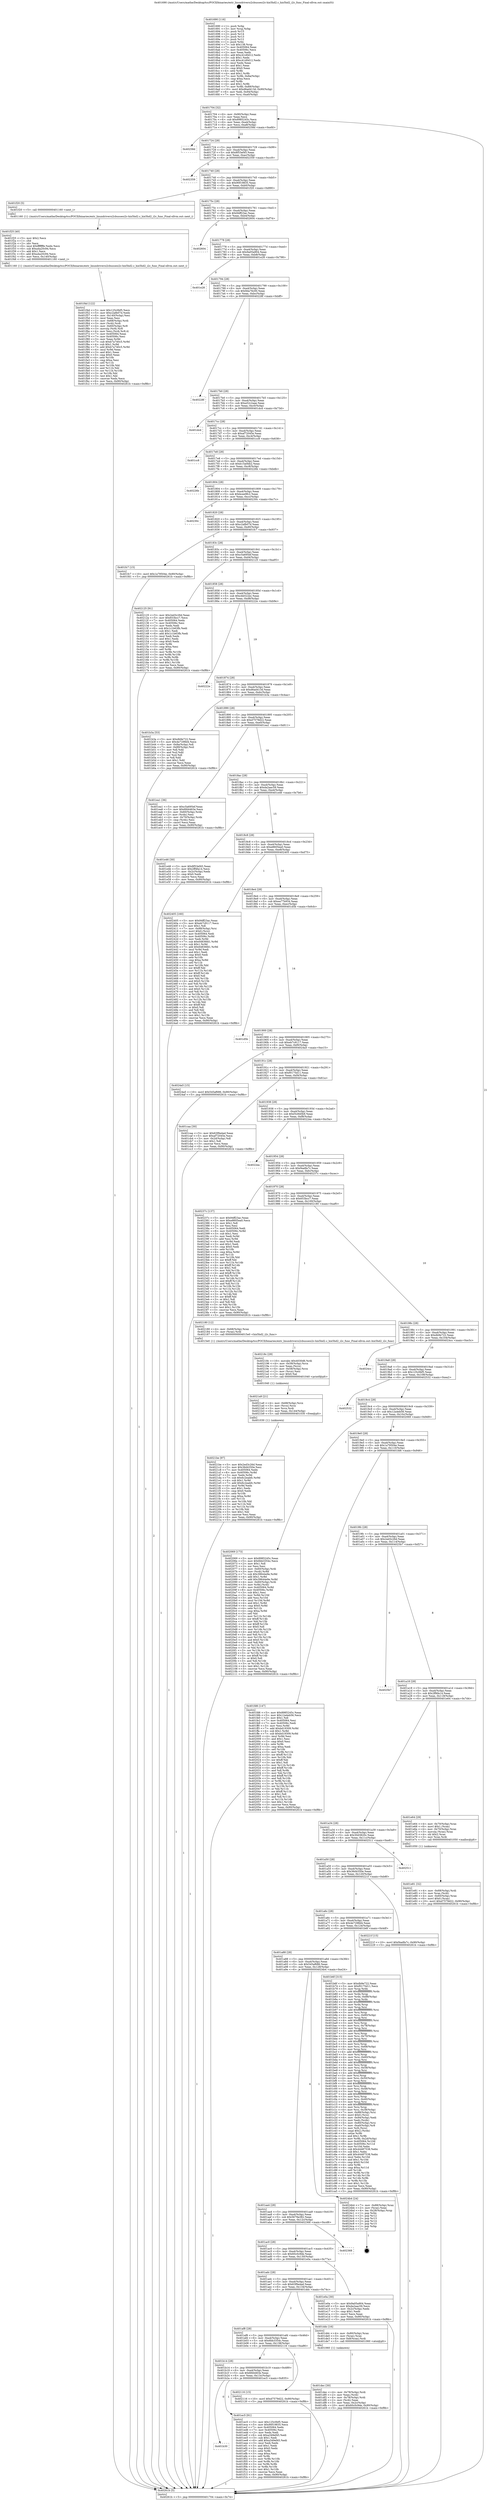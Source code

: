 digraph "0x401690" {
  label = "0x401690 (/mnt/c/Users/mathe/Desktop/tcc/POCII/binaries/extr_linuxdriversi2cbussesi2c-hix5hd2.c_hix5hd2_i2c_func_Final-ollvm.out::main(0))"
  labelloc = "t"
  node[shape=record]

  Entry [label="",width=0.3,height=0.3,shape=circle,fillcolor=black,style=filled]
  "0x401704" [label="{
     0x401704 [32]\l
     | [instrs]\l
     &nbsp;&nbsp;0x401704 \<+6\>: mov -0x90(%rbp),%eax\l
     &nbsp;&nbsp;0x40170a \<+2\>: mov %eax,%ecx\l
     &nbsp;&nbsp;0x40170c \<+6\>: sub $0x8985245c,%ecx\l
     &nbsp;&nbsp;0x401712 \<+6\>: mov %eax,-0xa4(%rbp)\l
     &nbsp;&nbsp;0x401718 \<+6\>: mov %ecx,-0xa8(%rbp)\l
     &nbsp;&nbsp;0x40171e \<+6\>: je 000000000040258d \<main+0xefd\>\l
  }"]
  "0x40258d" [label="{
     0x40258d\l
  }", style=dashed]
  "0x401724" [label="{
     0x401724 [28]\l
     | [instrs]\l
     &nbsp;&nbsp;0x401724 \<+5\>: jmp 0000000000401729 \<main+0x99\>\l
     &nbsp;&nbsp;0x401729 \<+6\>: mov -0xa4(%rbp),%eax\l
     &nbsp;&nbsp;0x40172f \<+5\>: sub $0x8f53ef45,%eax\l
     &nbsp;&nbsp;0x401734 \<+6\>: mov %eax,-0xac(%rbp)\l
     &nbsp;&nbsp;0x40173a \<+6\>: je 0000000000402359 \<main+0xcc9\>\l
  }"]
  Exit [label="",width=0.3,height=0.3,shape=circle,fillcolor=black,style=filled,peripheries=2]
  "0x402359" [label="{
     0x402359\l
  }", style=dashed]
  "0x401740" [label="{
     0x401740 [28]\l
     | [instrs]\l
     &nbsp;&nbsp;0x401740 \<+5\>: jmp 0000000000401745 \<main+0xb5\>\l
     &nbsp;&nbsp;0x401745 \<+6\>: mov -0xa4(%rbp),%eax\l
     &nbsp;&nbsp;0x40174b \<+5\>: sub $0x90f19835,%eax\l
     &nbsp;&nbsp;0x401750 \<+6\>: mov %eax,-0xb0(%rbp)\l
     &nbsp;&nbsp;0x401756 \<+6\>: je 0000000000401f20 \<main+0x890\>\l
  }"]
  "0x4021be" [label="{
     0x4021be [97]\l
     | [instrs]\l
     &nbsp;&nbsp;0x4021be \<+5\>: mov $0x2ed3c26d,%eax\l
     &nbsp;&nbsp;0x4021c3 \<+5\>: mov $0x36d4350e,%esi\l
     &nbsp;&nbsp;0x4021c8 \<+7\>: mov 0x405064,%edx\l
     &nbsp;&nbsp;0x4021cf \<+8\>: mov 0x40506c,%r8d\l
     &nbsp;&nbsp;0x4021d7 \<+3\>: mov %edx,%r9d\l
     &nbsp;&nbsp;0x4021da \<+7\>: sub $0x6c2eabfc,%r9d\l
     &nbsp;&nbsp;0x4021e1 \<+4\>: sub $0x1,%r9d\l
     &nbsp;&nbsp;0x4021e5 \<+7\>: add $0x6c2eabfc,%r9d\l
     &nbsp;&nbsp;0x4021ec \<+4\>: imul %r9d,%edx\l
     &nbsp;&nbsp;0x4021f0 \<+3\>: and $0x1,%edx\l
     &nbsp;&nbsp;0x4021f3 \<+3\>: cmp $0x0,%edx\l
     &nbsp;&nbsp;0x4021f6 \<+4\>: sete %r10b\l
     &nbsp;&nbsp;0x4021fa \<+4\>: cmp $0xa,%r8d\l
     &nbsp;&nbsp;0x4021fe \<+4\>: setl %r11b\l
     &nbsp;&nbsp;0x402202 \<+3\>: mov %r10b,%bl\l
     &nbsp;&nbsp;0x402205 \<+3\>: and %r11b,%bl\l
     &nbsp;&nbsp;0x402208 \<+3\>: xor %r11b,%r10b\l
     &nbsp;&nbsp;0x40220b \<+3\>: or %r10b,%bl\l
     &nbsp;&nbsp;0x40220e \<+3\>: test $0x1,%bl\l
     &nbsp;&nbsp;0x402211 \<+3\>: cmovne %esi,%eax\l
     &nbsp;&nbsp;0x402214 \<+6\>: mov %eax,-0x90(%rbp)\l
     &nbsp;&nbsp;0x40221a \<+5\>: jmp 000000000040261b \<main+0xf8b\>\l
  }"]
  "0x401f20" [label="{
     0x401f20 [5]\l
     | [instrs]\l
     &nbsp;&nbsp;0x401f20 \<+5\>: call 0000000000401160 \<next_i\>\l
     | [calls]\l
     &nbsp;&nbsp;0x401160 \{1\} (/mnt/c/Users/mathe/Desktop/tcc/POCII/binaries/extr_linuxdriversi2cbussesi2c-hix5hd2.c_hix5hd2_i2c_func_Final-ollvm.out::next_i)\l
  }"]
  "0x40175c" [label="{
     0x40175c [28]\l
     | [instrs]\l
     &nbsp;&nbsp;0x40175c \<+5\>: jmp 0000000000401761 \<main+0xd1\>\l
     &nbsp;&nbsp;0x401761 \<+6\>: mov -0xa4(%rbp),%eax\l
     &nbsp;&nbsp;0x401767 \<+5\>: sub $0x94ff23ac,%eax\l
     &nbsp;&nbsp;0x40176c \<+6\>: mov %eax,-0xb4(%rbp)\l
     &nbsp;&nbsp;0x401772 \<+6\>: je 0000000000402604 \<main+0xf74\>\l
  }"]
  "0x4021a9" [label="{
     0x4021a9 [21]\l
     | [instrs]\l
     &nbsp;&nbsp;0x4021a9 \<+4\>: mov -0x68(%rbp),%rcx\l
     &nbsp;&nbsp;0x4021ad \<+3\>: mov (%rcx),%rcx\l
     &nbsp;&nbsp;0x4021b0 \<+3\>: mov %rcx,%rdi\l
     &nbsp;&nbsp;0x4021b3 \<+6\>: mov %eax,-0x144(%rbp)\l
     &nbsp;&nbsp;0x4021b9 \<+5\>: call 0000000000401030 \<free@plt\>\l
     | [calls]\l
     &nbsp;&nbsp;0x401030 \{1\} (unknown)\l
  }"]
  "0x402604" [label="{
     0x402604\l
  }", style=dashed]
  "0x401778" [label="{
     0x401778 [28]\l
     | [instrs]\l
     &nbsp;&nbsp;0x401778 \<+5\>: jmp 000000000040177d \<main+0xed\>\l
     &nbsp;&nbsp;0x40177d \<+6\>: mov -0xa4(%rbp),%eax\l
     &nbsp;&nbsp;0x401783 \<+5\>: sub $0x9a05a904,%eax\l
     &nbsp;&nbsp;0x401788 \<+6\>: mov %eax,-0xb8(%rbp)\l
     &nbsp;&nbsp;0x40178e \<+6\>: je 0000000000401e28 \<main+0x798\>\l
  }"]
  "0x40218c" [label="{
     0x40218c [29]\l
     | [instrs]\l
     &nbsp;&nbsp;0x40218c \<+10\>: movabs $0x4030d6,%rdi\l
     &nbsp;&nbsp;0x402196 \<+4\>: mov -0x58(%rbp),%rcx\l
     &nbsp;&nbsp;0x40219a \<+2\>: mov %eax,(%rcx)\l
     &nbsp;&nbsp;0x40219c \<+4\>: mov -0x58(%rbp),%rcx\l
     &nbsp;&nbsp;0x4021a0 \<+2\>: mov (%rcx),%esi\l
     &nbsp;&nbsp;0x4021a2 \<+2\>: mov $0x0,%al\l
     &nbsp;&nbsp;0x4021a4 \<+5\>: call 0000000000401040 \<printf@plt\>\l
     | [calls]\l
     &nbsp;&nbsp;0x401040 \{1\} (unknown)\l
  }"]
  "0x401e28" [label="{
     0x401e28\l
  }", style=dashed]
  "0x401794" [label="{
     0x401794 [28]\l
     | [instrs]\l
     &nbsp;&nbsp;0x401794 \<+5\>: jmp 0000000000401799 \<main+0x109\>\l
     &nbsp;&nbsp;0x401799 \<+6\>: mov -0xa4(%rbp),%eax\l
     &nbsp;&nbsp;0x40179f \<+5\>: sub $0x9da76c00,%eax\l
     &nbsp;&nbsp;0x4017a4 \<+6\>: mov %eax,-0xbc(%rbp)\l
     &nbsp;&nbsp;0x4017aa \<+6\>: je 000000000040228f \<main+0xbff\>\l
  }"]
  "0x401f4d" [label="{
     0x401f4d [122]\l
     | [instrs]\l
     &nbsp;&nbsp;0x401f4d \<+5\>: mov $0x125c0bf5,%ecx\l
     &nbsp;&nbsp;0x401f52 \<+5\>: mov $0xc2afb07d,%edx\l
     &nbsp;&nbsp;0x401f57 \<+6\>: mov -0x140(%rbp),%esi\l
     &nbsp;&nbsp;0x401f5d \<+3\>: imul %eax,%esi\l
     &nbsp;&nbsp;0x401f60 \<+4\>: mov -0x68(%rbp),%rdi\l
     &nbsp;&nbsp;0x401f64 \<+3\>: mov (%rdi),%rdi\l
     &nbsp;&nbsp;0x401f67 \<+4\>: mov -0x60(%rbp),%r8\l
     &nbsp;&nbsp;0x401f6b \<+3\>: movslq (%r8),%r8\l
     &nbsp;&nbsp;0x401f6e \<+4\>: mov %esi,(%rdi,%r8,4)\l
     &nbsp;&nbsp;0x401f72 \<+7\>: mov 0x405064,%eax\l
     &nbsp;&nbsp;0x401f79 \<+7\>: mov 0x40506c,%esi\l
     &nbsp;&nbsp;0x401f80 \<+3\>: mov %eax,%r9d\l
     &nbsp;&nbsp;0x401f83 \<+7\>: sub $0xb7a740c5,%r9d\l
     &nbsp;&nbsp;0x401f8a \<+4\>: sub $0x1,%r9d\l
     &nbsp;&nbsp;0x401f8e \<+7\>: add $0xb7a740c5,%r9d\l
     &nbsp;&nbsp;0x401f95 \<+4\>: imul %r9d,%eax\l
     &nbsp;&nbsp;0x401f99 \<+3\>: and $0x1,%eax\l
     &nbsp;&nbsp;0x401f9c \<+3\>: cmp $0x0,%eax\l
     &nbsp;&nbsp;0x401f9f \<+4\>: sete %r10b\l
     &nbsp;&nbsp;0x401fa3 \<+3\>: cmp $0xa,%esi\l
     &nbsp;&nbsp;0x401fa6 \<+4\>: setl %r11b\l
     &nbsp;&nbsp;0x401faa \<+3\>: mov %r10b,%bl\l
     &nbsp;&nbsp;0x401fad \<+3\>: and %r11b,%bl\l
     &nbsp;&nbsp;0x401fb0 \<+3\>: xor %r11b,%r10b\l
     &nbsp;&nbsp;0x401fb3 \<+3\>: or %r10b,%bl\l
     &nbsp;&nbsp;0x401fb6 \<+3\>: test $0x1,%bl\l
     &nbsp;&nbsp;0x401fb9 \<+3\>: cmovne %edx,%ecx\l
     &nbsp;&nbsp;0x401fbc \<+6\>: mov %ecx,-0x90(%rbp)\l
     &nbsp;&nbsp;0x401fc2 \<+5\>: jmp 000000000040261b \<main+0xf8b\>\l
  }"]
  "0x40228f" [label="{
     0x40228f\l
  }", style=dashed]
  "0x4017b0" [label="{
     0x4017b0 [28]\l
     | [instrs]\l
     &nbsp;&nbsp;0x4017b0 \<+5\>: jmp 00000000004017b5 \<main+0x125\>\l
     &nbsp;&nbsp;0x4017b5 \<+6\>: mov -0xa4(%rbp),%eax\l
     &nbsp;&nbsp;0x4017bb \<+5\>: sub $0xa52c2aae,%eax\l
     &nbsp;&nbsp;0x4017c0 \<+6\>: mov %eax,-0xc0(%rbp)\l
     &nbsp;&nbsp;0x4017c6 \<+6\>: je 0000000000401dcd \<main+0x73d\>\l
  }"]
  "0x401f25" [label="{
     0x401f25 [40]\l
     | [instrs]\l
     &nbsp;&nbsp;0x401f25 \<+5\>: mov $0x2,%ecx\l
     &nbsp;&nbsp;0x401f2a \<+1\>: cltd\l
     &nbsp;&nbsp;0x401f2b \<+2\>: idiv %ecx\l
     &nbsp;&nbsp;0x401f2d \<+6\>: imul $0xfffffffe,%edx,%ecx\l
     &nbsp;&nbsp;0x401f33 \<+6\>: sub $0xa4a20c94,%ecx\l
     &nbsp;&nbsp;0x401f39 \<+3\>: add $0x1,%ecx\l
     &nbsp;&nbsp;0x401f3c \<+6\>: add $0xa4a20c94,%ecx\l
     &nbsp;&nbsp;0x401f42 \<+6\>: mov %ecx,-0x140(%rbp)\l
     &nbsp;&nbsp;0x401f48 \<+5\>: call 0000000000401160 \<next_i\>\l
     | [calls]\l
     &nbsp;&nbsp;0x401160 \{1\} (/mnt/c/Users/mathe/Desktop/tcc/POCII/binaries/extr_linuxdriversi2cbussesi2c-hix5hd2.c_hix5hd2_i2c_func_Final-ollvm.out::next_i)\l
  }"]
  "0x401dcd" [label="{
     0x401dcd\l
  }", style=dashed]
  "0x4017cc" [label="{
     0x4017cc [28]\l
     | [instrs]\l
     &nbsp;&nbsp;0x4017cc \<+5\>: jmp 00000000004017d1 \<main+0x141\>\l
     &nbsp;&nbsp;0x4017d1 \<+6\>: mov -0xa4(%rbp),%eax\l
     &nbsp;&nbsp;0x4017d7 \<+5\>: sub $0xaf72045e,%eax\l
     &nbsp;&nbsp;0x4017dc \<+6\>: mov %eax,-0xc4(%rbp)\l
     &nbsp;&nbsp;0x4017e2 \<+6\>: je 0000000000401cc8 \<main+0x638\>\l
  }"]
  "0x401b30" [label="{
     0x401b30\l
  }", style=dashed]
  "0x401cc8" [label="{
     0x401cc8\l
  }", style=dashed]
  "0x4017e8" [label="{
     0x4017e8 [28]\l
     | [instrs]\l
     &nbsp;&nbsp;0x4017e8 \<+5\>: jmp 00000000004017ed \<main+0x15d\>\l
     &nbsp;&nbsp;0x4017ed \<+6\>: mov -0xa4(%rbp),%eax\l
     &nbsp;&nbsp;0x4017f3 \<+5\>: sub $0xb15a0bb2,%eax\l
     &nbsp;&nbsp;0x4017f8 \<+6\>: mov %eax,-0xc8(%rbp)\l
     &nbsp;&nbsp;0x4017fe \<+6\>: je 000000000040226b \<main+0xbdb\>\l
  }"]
  "0x401ec5" [label="{
     0x401ec5 [91]\l
     | [instrs]\l
     &nbsp;&nbsp;0x401ec5 \<+5\>: mov $0x125c0bf5,%eax\l
     &nbsp;&nbsp;0x401eca \<+5\>: mov $0x90f19835,%ecx\l
     &nbsp;&nbsp;0x401ecf \<+7\>: mov 0x405064,%edx\l
     &nbsp;&nbsp;0x401ed6 \<+7\>: mov 0x40506c,%esi\l
     &nbsp;&nbsp;0x401edd \<+2\>: mov %edx,%edi\l
     &nbsp;&nbsp;0x401edf \<+6\>: sub $0xa349ef45,%edi\l
     &nbsp;&nbsp;0x401ee5 \<+3\>: sub $0x1,%edi\l
     &nbsp;&nbsp;0x401ee8 \<+6\>: add $0xa349ef45,%edi\l
     &nbsp;&nbsp;0x401eee \<+3\>: imul %edi,%edx\l
     &nbsp;&nbsp;0x401ef1 \<+3\>: and $0x1,%edx\l
     &nbsp;&nbsp;0x401ef4 \<+3\>: cmp $0x0,%edx\l
     &nbsp;&nbsp;0x401ef7 \<+4\>: sete %r8b\l
     &nbsp;&nbsp;0x401efb \<+3\>: cmp $0xa,%esi\l
     &nbsp;&nbsp;0x401efe \<+4\>: setl %r9b\l
     &nbsp;&nbsp;0x401f02 \<+3\>: mov %r8b,%r10b\l
     &nbsp;&nbsp;0x401f05 \<+3\>: and %r9b,%r10b\l
     &nbsp;&nbsp;0x401f08 \<+3\>: xor %r9b,%r8b\l
     &nbsp;&nbsp;0x401f0b \<+3\>: or %r8b,%r10b\l
     &nbsp;&nbsp;0x401f0e \<+4\>: test $0x1,%r10b\l
     &nbsp;&nbsp;0x401f12 \<+3\>: cmovne %ecx,%eax\l
     &nbsp;&nbsp;0x401f15 \<+6\>: mov %eax,-0x90(%rbp)\l
     &nbsp;&nbsp;0x401f1b \<+5\>: jmp 000000000040261b \<main+0xf8b\>\l
  }"]
  "0x40226b" [label="{
     0x40226b\l
  }", style=dashed]
  "0x401804" [label="{
     0x401804 [28]\l
     | [instrs]\l
     &nbsp;&nbsp;0x401804 \<+5\>: jmp 0000000000401809 \<main+0x179\>\l
     &nbsp;&nbsp;0x401809 \<+6\>: mov -0xa4(%rbp),%eax\l
     &nbsp;&nbsp;0x40180f \<+5\>: sub $0xbcee9fc2,%eax\l
     &nbsp;&nbsp;0x401814 \<+6\>: mov %eax,-0xcc(%rbp)\l
     &nbsp;&nbsp;0x40181a \<+6\>: je 000000000040230c \<main+0xc7c\>\l
  }"]
  "0x401b14" [label="{
     0x401b14 [28]\l
     | [instrs]\l
     &nbsp;&nbsp;0x401b14 \<+5\>: jmp 0000000000401b19 \<main+0x489\>\l
     &nbsp;&nbsp;0x401b19 \<+6\>: mov -0xa4(%rbp),%eax\l
     &nbsp;&nbsp;0x401b1f \<+5\>: sub $0x6fd4463e,%eax\l
     &nbsp;&nbsp;0x401b24 \<+6\>: mov %eax,-0x13c(%rbp)\l
     &nbsp;&nbsp;0x401b2a \<+6\>: je 0000000000401ec5 \<main+0x835\>\l
  }"]
  "0x40230c" [label="{
     0x40230c\l
  }", style=dashed]
  "0x401820" [label="{
     0x401820 [28]\l
     | [instrs]\l
     &nbsp;&nbsp;0x401820 \<+5\>: jmp 0000000000401825 \<main+0x195\>\l
     &nbsp;&nbsp;0x401825 \<+6\>: mov -0xa4(%rbp),%eax\l
     &nbsp;&nbsp;0x40182b \<+5\>: sub $0xc2afb07d,%eax\l
     &nbsp;&nbsp;0x401830 \<+6\>: mov %eax,-0xd0(%rbp)\l
     &nbsp;&nbsp;0x401836 \<+6\>: je 0000000000401fc7 \<main+0x937\>\l
  }"]
  "0x402116" [label="{
     0x402116 [15]\l
     | [instrs]\l
     &nbsp;&nbsp;0x402116 \<+10\>: movl $0xd7579d22,-0x90(%rbp)\l
     &nbsp;&nbsp;0x402120 \<+5\>: jmp 000000000040261b \<main+0xf8b\>\l
  }"]
  "0x401fc7" [label="{
     0x401fc7 [15]\l
     | [instrs]\l
     &nbsp;&nbsp;0x401fc7 \<+10\>: movl $0x1a79504e,-0x90(%rbp)\l
     &nbsp;&nbsp;0x401fd1 \<+5\>: jmp 000000000040261b \<main+0xf8b\>\l
  }"]
  "0x40183c" [label="{
     0x40183c [28]\l
     | [instrs]\l
     &nbsp;&nbsp;0x40183c \<+5\>: jmp 0000000000401841 \<main+0x1b1\>\l
     &nbsp;&nbsp;0x401841 \<+6\>: mov -0xa4(%rbp),%eax\l
     &nbsp;&nbsp;0x401847 \<+5\>: sub $0xc5a695ef,%eax\l
     &nbsp;&nbsp;0x40184c \<+6\>: mov %eax,-0xd4(%rbp)\l
     &nbsp;&nbsp;0x401852 \<+6\>: je 0000000000402125 \<main+0xa95\>\l
  }"]
  "0x401e81" [label="{
     0x401e81 [32]\l
     | [instrs]\l
     &nbsp;&nbsp;0x401e81 \<+4\>: mov -0x68(%rbp),%rdi\l
     &nbsp;&nbsp;0x401e85 \<+3\>: mov %rax,(%rdi)\l
     &nbsp;&nbsp;0x401e88 \<+4\>: mov -0x60(%rbp),%rax\l
     &nbsp;&nbsp;0x401e8c \<+6\>: movl $0x0,(%rax)\l
     &nbsp;&nbsp;0x401e92 \<+10\>: movl $0xd7579d22,-0x90(%rbp)\l
     &nbsp;&nbsp;0x401e9c \<+5\>: jmp 000000000040261b \<main+0xf8b\>\l
  }"]
  "0x402125" [label="{
     0x402125 [91]\l
     | [instrs]\l
     &nbsp;&nbsp;0x402125 \<+5\>: mov $0x2ed3c26d,%eax\l
     &nbsp;&nbsp;0x40212a \<+5\>: mov $0x653bcc7,%ecx\l
     &nbsp;&nbsp;0x40212f \<+7\>: mov 0x405064,%edx\l
     &nbsp;&nbsp;0x402136 \<+7\>: mov 0x40506c,%esi\l
     &nbsp;&nbsp;0x40213d \<+2\>: mov %edx,%edi\l
     &nbsp;&nbsp;0x40213f \<+6\>: sub $0x1c1b63fb,%edi\l
     &nbsp;&nbsp;0x402145 \<+3\>: sub $0x1,%edi\l
     &nbsp;&nbsp;0x402148 \<+6\>: add $0x1c1b63fb,%edi\l
     &nbsp;&nbsp;0x40214e \<+3\>: imul %edi,%edx\l
     &nbsp;&nbsp;0x402151 \<+3\>: and $0x1,%edx\l
     &nbsp;&nbsp;0x402154 \<+3\>: cmp $0x0,%edx\l
     &nbsp;&nbsp;0x402157 \<+4\>: sete %r8b\l
     &nbsp;&nbsp;0x40215b \<+3\>: cmp $0xa,%esi\l
     &nbsp;&nbsp;0x40215e \<+4\>: setl %r9b\l
     &nbsp;&nbsp;0x402162 \<+3\>: mov %r8b,%r10b\l
     &nbsp;&nbsp;0x402165 \<+3\>: and %r9b,%r10b\l
     &nbsp;&nbsp;0x402168 \<+3\>: xor %r9b,%r8b\l
     &nbsp;&nbsp;0x40216b \<+3\>: or %r8b,%r10b\l
     &nbsp;&nbsp;0x40216e \<+4\>: test $0x1,%r10b\l
     &nbsp;&nbsp;0x402172 \<+3\>: cmovne %ecx,%eax\l
     &nbsp;&nbsp;0x402175 \<+6\>: mov %eax,-0x90(%rbp)\l
     &nbsp;&nbsp;0x40217b \<+5\>: jmp 000000000040261b \<main+0xf8b\>\l
  }"]
  "0x401858" [label="{
     0x401858 [28]\l
     | [instrs]\l
     &nbsp;&nbsp;0x401858 \<+5\>: jmp 000000000040185d \<main+0x1cd\>\l
     &nbsp;&nbsp;0x40185d \<+6\>: mov -0xa4(%rbp),%eax\l
     &nbsp;&nbsp;0x401863 \<+5\>: sub $0xcbb522ec,%eax\l
     &nbsp;&nbsp;0x401868 \<+6\>: mov %eax,-0xd8(%rbp)\l
     &nbsp;&nbsp;0x40186e \<+6\>: je 000000000040222e \<main+0xb9e\>\l
  }"]
  "0x401dec" [label="{
     0x401dec [30]\l
     | [instrs]\l
     &nbsp;&nbsp;0x401dec \<+4\>: mov -0x78(%rbp),%rdi\l
     &nbsp;&nbsp;0x401df0 \<+2\>: mov %eax,(%rdi)\l
     &nbsp;&nbsp;0x401df2 \<+4\>: mov -0x78(%rbp),%rdi\l
     &nbsp;&nbsp;0x401df6 \<+2\>: mov (%rdi),%eax\l
     &nbsp;&nbsp;0x401df8 \<+3\>: mov %eax,-0x2c(%rbp)\l
     &nbsp;&nbsp;0x401dfb \<+10\>: movl $0x60c0c9de,-0x90(%rbp)\l
     &nbsp;&nbsp;0x401e05 \<+5\>: jmp 000000000040261b \<main+0xf8b\>\l
  }"]
  "0x40222e" [label="{
     0x40222e\l
  }", style=dashed]
  "0x401874" [label="{
     0x401874 [28]\l
     | [instrs]\l
     &nbsp;&nbsp;0x401874 \<+5\>: jmp 0000000000401879 \<main+0x1e9\>\l
     &nbsp;&nbsp;0x401879 \<+6\>: mov -0xa4(%rbp),%eax\l
     &nbsp;&nbsp;0x40187f \<+5\>: sub $0xd6ad413d,%eax\l
     &nbsp;&nbsp;0x401884 \<+6\>: mov %eax,-0xdc(%rbp)\l
     &nbsp;&nbsp;0x40188a \<+6\>: je 0000000000401b3a \<main+0x4aa\>\l
  }"]
  "0x401af8" [label="{
     0x401af8 [28]\l
     | [instrs]\l
     &nbsp;&nbsp;0x401af8 \<+5\>: jmp 0000000000401afd \<main+0x46d\>\l
     &nbsp;&nbsp;0x401afd \<+6\>: mov -0xa4(%rbp),%eax\l
     &nbsp;&nbsp;0x401b03 \<+5\>: sub $0x6bb3354c,%eax\l
     &nbsp;&nbsp;0x401b08 \<+6\>: mov %eax,-0x138(%rbp)\l
     &nbsp;&nbsp;0x401b0e \<+6\>: je 0000000000402116 \<main+0xa86\>\l
  }"]
  "0x401b3a" [label="{
     0x401b3a [53]\l
     | [instrs]\l
     &nbsp;&nbsp;0x401b3a \<+5\>: mov $0xdb9e722,%eax\l
     &nbsp;&nbsp;0x401b3f \<+5\>: mov $0x4e7298d4,%ecx\l
     &nbsp;&nbsp;0x401b44 \<+6\>: mov -0x8a(%rbp),%dl\l
     &nbsp;&nbsp;0x401b4a \<+7\>: mov -0x89(%rbp),%sil\l
     &nbsp;&nbsp;0x401b51 \<+3\>: mov %dl,%dil\l
     &nbsp;&nbsp;0x401b54 \<+3\>: and %sil,%dil\l
     &nbsp;&nbsp;0x401b57 \<+3\>: xor %sil,%dl\l
     &nbsp;&nbsp;0x401b5a \<+3\>: or %dl,%dil\l
     &nbsp;&nbsp;0x401b5d \<+4\>: test $0x1,%dil\l
     &nbsp;&nbsp;0x401b61 \<+3\>: cmovne %ecx,%eax\l
     &nbsp;&nbsp;0x401b64 \<+6\>: mov %eax,-0x90(%rbp)\l
     &nbsp;&nbsp;0x401b6a \<+5\>: jmp 000000000040261b \<main+0xf8b\>\l
  }"]
  "0x401890" [label="{
     0x401890 [28]\l
     | [instrs]\l
     &nbsp;&nbsp;0x401890 \<+5\>: jmp 0000000000401895 \<main+0x205\>\l
     &nbsp;&nbsp;0x401895 \<+6\>: mov -0xa4(%rbp),%eax\l
     &nbsp;&nbsp;0x40189b \<+5\>: sub $0xd7579d22,%eax\l
     &nbsp;&nbsp;0x4018a0 \<+6\>: mov %eax,-0xe0(%rbp)\l
     &nbsp;&nbsp;0x4018a6 \<+6\>: je 0000000000401ea1 \<main+0x811\>\l
  }"]
  "0x40261b" [label="{
     0x40261b [5]\l
     | [instrs]\l
     &nbsp;&nbsp;0x40261b \<+5\>: jmp 0000000000401704 \<main+0x74\>\l
  }"]
  "0x401690" [label="{
     0x401690 [116]\l
     | [instrs]\l
     &nbsp;&nbsp;0x401690 \<+1\>: push %rbp\l
     &nbsp;&nbsp;0x401691 \<+3\>: mov %rsp,%rbp\l
     &nbsp;&nbsp;0x401694 \<+2\>: push %r15\l
     &nbsp;&nbsp;0x401696 \<+2\>: push %r14\l
     &nbsp;&nbsp;0x401698 \<+2\>: push %r13\l
     &nbsp;&nbsp;0x40169a \<+2\>: push %r12\l
     &nbsp;&nbsp;0x40169c \<+1\>: push %rbx\l
     &nbsp;&nbsp;0x40169d \<+7\>: sub $0x138,%rsp\l
     &nbsp;&nbsp;0x4016a4 \<+7\>: mov 0x405064,%eax\l
     &nbsp;&nbsp;0x4016ab \<+7\>: mov 0x40506c,%ecx\l
     &nbsp;&nbsp;0x4016b2 \<+2\>: mov %eax,%edx\l
     &nbsp;&nbsp;0x4016b4 \<+6\>: add $0xc41d0d12,%edx\l
     &nbsp;&nbsp;0x4016ba \<+3\>: sub $0x1,%edx\l
     &nbsp;&nbsp;0x4016bd \<+6\>: sub $0xc41d0d12,%edx\l
     &nbsp;&nbsp;0x4016c3 \<+3\>: imul %edx,%eax\l
     &nbsp;&nbsp;0x4016c6 \<+3\>: and $0x1,%eax\l
     &nbsp;&nbsp;0x4016c9 \<+3\>: cmp $0x0,%eax\l
     &nbsp;&nbsp;0x4016cc \<+4\>: sete %r8b\l
     &nbsp;&nbsp;0x4016d0 \<+4\>: and $0x1,%r8b\l
     &nbsp;&nbsp;0x4016d4 \<+7\>: mov %r8b,-0x8a(%rbp)\l
     &nbsp;&nbsp;0x4016db \<+3\>: cmp $0xa,%ecx\l
     &nbsp;&nbsp;0x4016de \<+4\>: setl %r8b\l
     &nbsp;&nbsp;0x4016e2 \<+4\>: and $0x1,%r8b\l
     &nbsp;&nbsp;0x4016e6 \<+7\>: mov %r8b,-0x89(%rbp)\l
     &nbsp;&nbsp;0x4016ed \<+10\>: movl $0xd6ad413d,-0x90(%rbp)\l
     &nbsp;&nbsp;0x4016f7 \<+6\>: mov %edi,-0x94(%rbp)\l
     &nbsp;&nbsp;0x4016fd \<+7\>: mov %rsi,-0xa0(%rbp)\l
  }"]
  "0x401ddc" [label="{
     0x401ddc [16]\l
     | [instrs]\l
     &nbsp;&nbsp;0x401ddc \<+4\>: mov -0x80(%rbp),%rax\l
     &nbsp;&nbsp;0x401de0 \<+3\>: mov (%rax),%rax\l
     &nbsp;&nbsp;0x401de3 \<+4\>: mov 0x8(%rax),%rdi\l
     &nbsp;&nbsp;0x401de7 \<+5\>: call 0000000000401060 \<atoi@plt\>\l
     | [calls]\l
     &nbsp;&nbsp;0x401060 \{1\} (unknown)\l
  }"]
  "0x401ea1" [label="{
     0x401ea1 [36]\l
     | [instrs]\l
     &nbsp;&nbsp;0x401ea1 \<+5\>: mov $0xc5a695ef,%eax\l
     &nbsp;&nbsp;0x401ea6 \<+5\>: mov $0x6fd4463e,%ecx\l
     &nbsp;&nbsp;0x401eab \<+4\>: mov -0x60(%rbp),%rdx\l
     &nbsp;&nbsp;0x401eaf \<+2\>: mov (%rdx),%esi\l
     &nbsp;&nbsp;0x401eb1 \<+4\>: mov -0x70(%rbp),%rdx\l
     &nbsp;&nbsp;0x401eb5 \<+2\>: cmp (%rdx),%esi\l
     &nbsp;&nbsp;0x401eb7 \<+3\>: cmovl %ecx,%eax\l
     &nbsp;&nbsp;0x401eba \<+6\>: mov %eax,-0x90(%rbp)\l
     &nbsp;&nbsp;0x401ec0 \<+5\>: jmp 000000000040261b \<main+0xf8b\>\l
  }"]
  "0x4018ac" [label="{
     0x4018ac [28]\l
     | [instrs]\l
     &nbsp;&nbsp;0x4018ac \<+5\>: jmp 00000000004018b1 \<main+0x221\>\l
     &nbsp;&nbsp;0x4018b1 \<+6\>: mov -0xa4(%rbp),%eax\l
     &nbsp;&nbsp;0x4018b7 \<+5\>: sub $0xda2aac59,%eax\l
     &nbsp;&nbsp;0x4018bc \<+6\>: mov %eax,-0xe4(%rbp)\l
     &nbsp;&nbsp;0x4018c2 \<+6\>: je 0000000000401e46 \<main+0x7b6\>\l
  }"]
  "0x401adc" [label="{
     0x401adc [28]\l
     | [instrs]\l
     &nbsp;&nbsp;0x401adc \<+5\>: jmp 0000000000401ae1 \<main+0x451\>\l
     &nbsp;&nbsp;0x401ae1 \<+6\>: mov -0xa4(%rbp),%eax\l
     &nbsp;&nbsp;0x401ae7 \<+5\>: sub $0x63f9a4ad,%eax\l
     &nbsp;&nbsp;0x401aec \<+6\>: mov %eax,-0x134(%rbp)\l
     &nbsp;&nbsp;0x401af2 \<+6\>: je 0000000000401ddc \<main+0x74c\>\l
  }"]
  "0x401e46" [label="{
     0x401e46 [30]\l
     | [instrs]\l
     &nbsp;&nbsp;0x401e46 \<+5\>: mov $0x8f53ef45,%eax\l
     &nbsp;&nbsp;0x401e4b \<+5\>: mov $0x2ff4fa14,%ecx\l
     &nbsp;&nbsp;0x401e50 \<+3\>: mov -0x2c(%rbp),%edx\l
     &nbsp;&nbsp;0x401e53 \<+3\>: cmp $0x0,%edx\l
     &nbsp;&nbsp;0x401e56 \<+3\>: cmove %ecx,%eax\l
     &nbsp;&nbsp;0x401e59 \<+6\>: mov %eax,-0x90(%rbp)\l
     &nbsp;&nbsp;0x401e5f \<+5\>: jmp 000000000040261b \<main+0xf8b\>\l
  }"]
  "0x4018c8" [label="{
     0x4018c8 [28]\l
     | [instrs]\l
     &nbsp;&nbsp;0x4018c8 \<+5\>: jmp 00000000004018cd \<main+0x23d\>\l
     &nbsp;&nbsp;0x4018cd \<+6\>: mov -0xa4(%rbp),%eax\l
     &nbsp;&nbsp;0x4018d3 \<+5\>: sub $0xe8605ea0,%eax\l
     &nbsp;&nbsp;0x4018d8 \<+6\>: mov %eax,-0xe8(%rbp)\l
     &nbsp;&nbsp;0x4018de \<+6\>: je 0000000000402405 \<main+0xd75\>\l
  }"]
  "0x401e0a" [label="{
     0x401e0a [30]\l
     | [instrs]\l
     &nbsp;&nbsp;0x401e0a \<+5\>: mov $0x9a05a904,%eax\l
     &nbsp;&nbsp;0x401e0f \<+5\>: mov $0xda2aac59,%ecx\l
     &nbsp;&nbsp;0x401e14 \<+3\>: mov -0x2c(%rbp),%edx\l
     &nbsp;&nbsp;0x401e17 \<+3\>: cmp $0x1,%edx\l
     &nbsp;&nbsp;0x401e1a \<+3\>: cmovl %ecx,%eax\l
     &nbsp;&nbsp;0x401e1d \<+6\>: mov %eax,-0x90(%rbp)\l
     &nbsp;&nbsp;0x401e23 \<+5\>: jmp 000000000040261b \<main+0xf8b\>\l
  }"]
  "0x402405" [label="{
     0x402405 [160]\l
     | [instrs]\l
     &nbsp;&nbsp;0x402405 \<+5\>: mov $0x94ff23ac,%eax\l
     &nbsp;&nbsp;0x40240a \<+5\>: mov $0xeb7c9117,%ecx\l
     &nbsp;&nbsp;0x40240f \<+2\>: mov $0x1,%dl\l
     &nbsp;&nbsp;0x402411 \<+7\>: mov -0x88(%rbp),%rsi\l
     &nbsp;&nbsp;0x402418 \<+6\>: movl $0x0,(%rsi)\l
     &nbsp;&nbsp;0x40241e \<+7\>: mov 0x405064,%edi\l
     &nbsp;&nbsp;0x402425 \<+8\>: mov 0x40506c,%r8d\l
     &nbsp;&nbsp;0x40242d \<+3\>: mov %edi,%r9d\l
     &nbsp;&nbsp;0x402430 \<+7\>: sub $0x64836fd1,%r9d\l
     &nbsp;&nbsp;0x402437 \<+4\>: sub $0x1,%r9d\l
     &nbsp;&nbsp;0x40243b \<+7\>: add $0x64836fd1,%r9d\l
     &nbsp;&nbsp;0x402442 \<+4\>: imul %r9d,%edi\l
     &nbsp;&nbsp;0x402446 \<+3\>: and $0x1,%edi\l
     &nbsp;&nbsp;0x402449 \<+3\>: cmp $0x0,%edi\l
     &nbsp;&nbsp;0x40244c \<+4\>: sete %r10b\l
     &nbsp;&nbsp;0x402450 \<+4\>: cmp $0xa,%r8d\l
     &nbsp;&nbsp;0x402454 \<+4\>: setl %r11b\l
     &nbsp;&nbsp;0x402458 \<+3\>: mov %r10b,%bl\l
     &nbsp;&nbsp;0x40245b \<+3\>: xor $0xff,%bl\l
     &nbsp;&nbsp;0x40245e \<+3\>: mov %r11b,%r14b\l
     &nbsp;&nbsp;0x402461 \<+4\>: xor $0xff,%r14b\l
     &nbsp;&nbsp;0x402465 \<+3\>: xor $0x0,%dl\l
     &nbsp;&nbsp;0x402468 \<+3\>: mov %bl,%r15b\l
     &nbsp;&nbsp;0x40246b \<+4\>: and $0x0,%r15b\l
     &nbsp;&nbsp;0x40246f \<+3\>: and %dl,%r10b\l
     &nbsp;&nbsp;0x402472 \<+3\>: mov %r14b,%r12b\l
     &nbsp;&nbsp;0x402475 \<+4\>: and $0x0,%r12b\l
     &nbsp;&nbsp;0x402479 \<+3\>: and %dl,%r11b\l
     &nbsp;&nbsp;0x40247c \<+3\>: or %r10b,%r15b\l
     &nbsp;&nbsp;0x40247f \<+3\>: or %r11b,%r12b\l
     &nbsp;&nbsp;0x402482 \<+3\>: xor %r12b,%r15b\l
     &nbsp;&nbsp;0x402485 \<+3\>: or %r14b,%bl\l
     &nbsp;&nbsp;0x402488 \<+3\>: xor $0xff,%bl\l
     &nbsp;&nbsp;0x40248b \<+3\>: or $0x0,%dl\l
     &nbsp;&nbsp;0x40248e \<+2\>: and %dl,%bl\l
     &nbsp;&nbsp;0x402490 \<+3\>: or %bl,%r15b\l
     &nbsp;&nbsp;0x402493 \<+4\>: test $0x1,%r15b\l
     &nbsp;&nbsp;0x402497 \<+3\>: cmovne %ecx,%eax\l
     &nbsp;&nbsp;0x40249a \<+6\>: mov %eax,-0x90(%rbp)\l
     &nbsp;&nbsp;0x4024a0 \<+5\>: jmp 000000000040261b \<main+0xf8b\>\l
  }"]
  "0x4018e4" [label="{
     0x4018e4 [28]\l
     | [instrs]\l
     &nbsp;&nbsp;0x4018e4 \<+5\>: jmp 00000000004018e9 \<main+0x259\>\l
     &nbsp;&nbsp;0x4018e9 \<+6\>: mov -0xa4(%rbp),%eax\l
     &nbsp;&nbsp;0x4018ef \<+5\>: sub $0xea77b934,%eax\l
     &nbsp;&nbsp;0x4018f4 \<+6\>: mov %eax,-0xec(%rbp)\l
     &nbsp;&nbsp;0x4018fa \<+6\>: je 0000000000401d5b \<main+0x6cb\>\l
  }"]
  "0x401ac0" [label="{
     0x401ac0 [28]\l
     | [instrs]\l
     &nbsp;&nbsp;0x401ac0 \<+5\>: jmp 0000000000401ac5 \<main+0x435\>\l
     &nbsp;&nbsp;0x401ac5 \<+6\>: mov -0xa4(%rbp),%eax\l
     &nbsp;&nbsp;0x401acb \<+5\>: sub $0x60c0c9de,%eax\l
     &nbsp;&nbsp;0x401ad0 \<+6\>: mov %eax,-0x130(%rbp)\l
     &nbsp;&nbsp;0x401ad6 \<+6\>: je 0000000000401e0a \<main+0x77a\>\l
  }"]
  "0x401d5b" [label="{
     0x401d5b\l
  }", style=dashed]
  "0x401900" [label="{
     0x401900 [28]\l
     | [instrs]\l
     &nbsp;&nbsp;0x401900 \<+5\>: jmp 0000000000401905 \<main+0x275\>\l
     &nbsp;&nbsp;0x401905 \<+6\>: mov -0xa4(%rbp),%eax\l
     &nbsp;&nbsp;0x40190b \<+5\>: sub $0xeb7c9117,%eax\l
     &nbsp;&nbsp;0x401910 \<+6\>: mov %eax,-0xf0(%rbp)\l
     &nbsp;&nbsp;0x401916 \<+6\>: je 00000000004024a5 \<main+0xe15\>\l
  }"]
  "0x402368" [label="{
     0x402368\l
  }", style=dashed]
  "0x4024a5" [label="{
     0x4024a5 [15]\l
     | [instrs]\l
     &nbsp;&nbsp;0x4024a5 \<+10\>: movl $0x545af686,-0x90(%rbp)\l
     &nbsp;&nbsp;0x4024af \<+5\>: jmp 000000000040261b \<main+0xf8b\>\l
  }"]
  "0x40191c" [label="{
     0x40191c [28]\l
     | [instrs]\l
     &nbsp;&nbsp;0x40191c \<+5\>: jmp 0000000000401921 \<main+0x291\>\l
     &nbsp;&nbsp;0x401921 \<+6\>: mov -0xa4(%rbp),%eax\l
     &nbsp;&nbsp;0x401927 \<+5\>: sub $0xf0175d11,%eax\l
     &nbsp;&nbsp;0x40192c \<+6\>: mov %eax,-0xf4(%rbp)\l
     &nbsp;&nbsp;0x401932 \<+6\>: je 0000000000401caa \<main+0x61a\>\l
  }"]
  "0x401aa4" [label="{
     0x401aa4 [28]\l
     | [instrs]\l
     &nbsp;&nbsp;0x401aa4 \<+5\>: jmp 0000000000401aa9 \<main+0x419\>\l
     &nbsp;&nbsp;0x401aa9 \<+6\>: mov -0xa4(%rbp),%eax\l
     &nbsp;&nbsp;0x401aaf \<+5\>: sub $0x5679a382,%eax\l
     &nbsp;&nbsp;0x401ab4 \<+6\>: mov %eax,-0x12c(%rbp)\l
     &nbsp;&nbsp;0x401aba \<+6\>: je 0000000000402368 \<main+0xcd8\>\l
  }"]
  "0x401caa" [label="{
     0x401caa [30]\l
     | [instrs]\l
     &nbsp;&nbsp;0x401caa \<+5\>: mov $0x63f9a4ad,%eax\l
     &nbsp;&nbsp;0x401caf \<+5\>: mov $0xaf72045e,%ecx\l
     &nbsp;&nbsp;0x401cb4 \<+3\>: mov -0x2d(%rbp),%dl\l
     &nbsp;&nbsp;0x401cb7 \<+3\>: test $0x1,%dl\l
     &nbsp;&nbsp;0x401cba \<+3\>: cmovne %ecx,%eax\l
     &nbsp;&nbsp;0x401cbd \<+6\>: mov %eax,-0x90(%rbp)\l
     &nbsp;&nbsp;0x401cc3 \<+5\>: jmp 000000000040261b \<main+0xf8b\>\l
  }"]
  "0x401938" [label="{
     0x401938 [28]\l
     | [instrs]\l
     &nbsp;&nbsp;0x401938 \<+5\>: jmp 000000000040193d \<main+0x2ad\>\l
     &nbsp;&nbsp;0x40193d \<+6\>: mov -0xa4(%rbp),%eax\l
     &nbsp;&nbsp;0x401943 \<+5\>: sub $0xf3c840b9,%eax\l
     &nbsp;&nbsp;0x401948 \<+6\>: mov %eax,-0xf8(%rbp)\l
     &nbsp;&nbsp;0x40194e \<+6\>: je 00000000004022ea \<main+0xc5a\>\l
  }"]
  "0x4024b4" [label="{
     0x4024b4 [24]\l
     | [instrs]\l
     &nbsp;&nbsp;0x4024b4 \<+7\>: mov -0x88(%rbp),%rax\l
     &nbsp;&nbsp;0x4024bb \<+2\>: mov (%rax),%eax\l
     &nbsp;&nbsp;0x4024bd \<+4\>: lea -0x28(%rbp),%rsp\l
     &nbsp;&nbsp;0x4024c1 \<+1\>: pop %rbx\l
     &nbsp;&nbsp;0x4024c2 \<+2\>: pop %r12\l
     &nbsp;&nbsp;0x4024c4 \<+2\>: pop %r13\l
     &nbsp;&nbsp;0x4024c6 \<+2\>: pop %r14\l
     &nbsp;&nbsp;0x4024c8 \<+2\>: pop %r15\l
     &nbsp;&nbsp;0x4024ca \<+1\>: pop %rbp\l
     &nbsp;&nbsp;0x4024cb \<+1\>: ret\l
  }"]
  "0x4022ea" [label="{
     0x4022ea\l
  }", style=dashed]
  "0x401954" [label="{
     0x401954 [28]\l
     | [instrs]\l
     &nbsp;&nbsp;0x401954 \<+5\>: jmp 0000000000401959 \<main+0x2c9\>\l
     &nbsp;&nbsp;0x401959 \<+6\>: mov -0xa4(%rbp),%eax\l
     &nbsp;&nbsp;0x40195f \<+5\>: sub $0xf4adfa7c,%eax\l
     &nbsp;&nbsp;0x401964 \<+6\>: mov %eax,-0xfc(%rbp)\l
     &nbsp;&nbsp;0x40196a \<+6\>: je 000000000040237c \<main+0xcec\>\l
  }"]
  "0x401a88" [label="{
     0x401a88 [28]\l
     | [instrs]\l
     &nbsp;&nbsp;0x401a88 \<+5\>: jmp 0000000000401a8d \<main+0x3fd\>\l
     &nbsp;&nbsp;0x401a8d \<+6\>: mov -0xa4(%rbp),%eax\l
     &nbsp;&nbsp;0x401a93 \<+5\>: sub $0x545af686,%eax\l
     &nbsp;&nbsp;0x401a98 \<+6\>: mov %eax,-0x128(%rbp)\l
     &nbsp;&nbsp;0x401a9e \<+6\>: je 00000000004024b4 \<main+0xe24\>\l
  }"]
  "0x40237c" [label="{
     0x40237c [137]\l
     | [instrs]\l
     &nbsp;&nbsp;0x40237c \<+5\>: mov $0x94ff23ac,%eax\l
     &nbsp;&nbsp;0x402381 \<+5\>: mov $0xe8605ea0,%ecx\l
     &nbsp;&nbsp;0x402386 \<+2\>: mov $0x1,%dl\l
     &nbsp;&nbsp;0x402388 \<+2\>: xor %esi,%esi\l
     &nbsp;&nbsp;0x40238a \<+7\>: mov 0x405064,%edi\l
     &nbsp;&nbsp;0x402391 \<+8\>: mov 0x40506c,%r8d\l
     &nbsp;&nbsp;0x402399 \<+3\>: sub $0x1,%esi\l
     &nbsp;&nbsp;0x40239c \<+3\>: mov %edi,%r9d\l
     &nbsp;&nbsp;0x40239f \<+3\>: add %esi,%r9d\l
     &nbsp;&nbsp;0x4023a2 \<+4\>: imul %r9d,%edi\l
     &nbsp;&nbsp;0x4023a6 \<+3\>: and $0x1,%edi\l
     &nbsp;&nbsp;0x4023a9 \<+3\>: cmp $0x0,%edi\l
     &nbsp;&nbsp;0x4023ac \<+4\>: sete %r10b\l
     &nbsp;&nbsp;0x4023b0 \<+4\>: cmp $0xa,%r8d\l
     &nbsp;&nbsp;0x4023b4 \<+4\>: setl %r11b\l
     &nbsp;&nbsp;0x4023b8 \<+3\>: mov %r10b,%bl\l
     &nbsp;&nbsp;0x4023bb \<+3\>: xor $0xff,%bl\l
     &nbsp;&nbsp;0x4023be \<+3\>: mov %r11b,%r14b\l
     &nbsp;&nbsp;0x4023c1 \<+4\>: xor $0xff,%r14b\l
     &nbsp;&nbsp;0x4023c5 \<+3\>: xor $0x1,%dl\l
     &nbsp;&nbsp;0x4023c8 \<+3\>: mov %bl,%r15b\l
     &nbsp;&nbsp;0x4023cb \<+4\>: and $0xff,%r15b\l
     &nbsp;&nbsp;0x4023cf \<+3\>: and %dl,%r10b\l
     &nbsp;&nbsp;0x4023d2 \<+3\>: mov %r14b,%r12b\l
     &nbsp;&nbsp;0x4023d5 \<+4\>: and $0xff,%r12b\l
     &nbsp;&nbsp;0x4023d9 \<+3\>: and %dl,%r11b\l
     &nbsp;&nbsp;0x4023dc \<+3\>: or %r10b,%r15b\l
     &nbsp;&nbsp;0x4023df \<+3\>: or %r11b,%r12b\l
     &nbsp;&nbsp;0x4023e2 \<+3\>: xor %r12b,%r15b\l
     &nbsp;&nbsp;0x4023e5 \<+3\>: or %r14b,%bl\l
     &nbsp;&nbsp;0x4023e8 \<+3\>: xor $0xff,%bl\l
     &nbsp;&nbsp;0x4023eb \<+3\>: or $0x1,%dl\l
     &nbsp;&nbsp;0x4023ee \<+2\>: and %dl,%bl\l
     &nbsp;&nbsp;0x4023f0 \<+3\>: or %bl,%r15b\l
     &nbsp;&nbsp;0x4023f3 \<+4\>: test $0x1,%r15b\l
     &nbsp;&nbsp;0x4023f7 \<+3\>: cmovne %ecx,%eax\l
     &nbsp;&nbsp;0x4023fa \<+6\>: mov %eax,-0x90(%rbp)\l
     &nbsp;&nbsp;0x402400 \<+5\>: jmp 000000000040261b \<main+0xf8b\>\l
  }"]
  "0x401970" [label="{
     0x401970 [28]\l
     | [instrs]\l
     &nbsp;&nbsp;0x401970 \<+5\>: jmp 0000000000401975 \<main+0x2e5\>\l
     &nbsp;&nbsp;0x401975 \<+6\>: mov -0xa4(%rbp),%eax\l
     &nbsp;&nbsp;0x40197b \<+5\>: sub $0x653bcc7,%eax\l
     &nbsp;&nbsp;0x401980 \<+6\>: mov %eax,-0x100(%rbp)\l
     &nbsp;&nbsp;0x401986 \<+6\>: je 0000000000402180 \<main+0xaf0\>\l
  }"]
  "0x401b6f" [label="{
     0x401b6f [315]\l
     | [instrs]\l
     &nbsp;&nbsp;0x401b6f \<+5\>: mov $0xdb9e722,%eax\l
     &nbsp;&nbsp;0x401b74 \<+5\>: mov $0xf0175d11,%ecx\l
     &nbsp;&nbsp;0x401b79 \<+3\>: mov %rsp,%rdx\l
     &nbsp;&nbsp;0x401b7c \<+4\>: add $0xfffffffffffffff0,%rdx\l
     &nbsp;&nbsp;0x401b80 \<+3\>: mov %rdx,%rsp\l
     &nbsp;&nbsp;0x401b83 \<+7\>: mov %rdx,-0x88(%rbp)\l
     &nbsp;&nbsp;0x401b8a \<+3\>: mov %rsp,%rdx\l
     &nbsp;&nbsp;0x401b8d \<+4\>: add $0xfffffffffffffff0,%rdx\l
     &nbsp;&nbsp;0x401b91 \<+3\>: mov %rdx,%rsp\l
     &nbsp;&nbsp;0x401b94 \<+3\>: mov %rsp,%rsi\l
     &nbsp;&nbsp;0x401b97 \<+4\>: add $0xfffffffffffffff0,%rsi\l
     &nbsp;&nbsp;0x401b9b \<+3\>: mov %rsi,%rsp\l
     &nbsp;&nbsp;0x401b9e \<+4\>: mov %rsi,-0x80(%rbp)\l
     &nbsp;&nbsp;0x401ba2 \<+3\>: mov %rsp,%rsi\l
     &nbsp;&nbsp;0x401ba5 \<+4\>: add $0xfffffffffffffff0,%rsi\l
     &nbsp;&nbsp;0x401ba9 \<+3\>: mov %rsi,%rsp\l
     &nbsp;&nbsp;0x401bac \<+4\>: mov %rsi,-0x78(%rbp)\l
     &nbsp;&nbsp;0x401bb0 \<+3\>: mov %rsp,%rsi\l
     &nbsp;&nbsp;0x401bb3 \<+4\>: add $0xfffffffffffffff0,%rsi\l
     &nbsp;&nbsp;0x401bb7 \<+3\>: mov %rsi,%rsp\l
     &nbsp;&nbsp;0x401bba \<+4\>: mov %rsi,-0x70(%rbp)\l
     &nbsp;&nbsp;0x401bbe \<+3\>: mov %rsp,%rsi\l
     &nbsp;&nbsp;0x401bc1 \<+4\>: add $0xfffffffffffffff0,%rsi\l
     &nbsp;&nbsp;0x401bc5 \<+3\>: mov %rsi,%rsp\l
     &nbsp;&nbsp;0x401bc8 \<+4\>: mov %rsi,-0x68(%rbp)\l
     &nbsp;&nbsp;0x401bcc \<+3\>: mov %rsp,%rsi\l
     &nbsp;&nbsp;0x401bcf \<+4\>: add $0xfffffffffffffff0,%rsi\l
     &nbsp;&nbsp;0x401bd3 \<+3\>: mov %rsi,%rsp\l
     &nbsp;&nbsp;0x401bd6 \<+4\>: mov %rsi,-0x60(%rbp)\l
     &nbsp;&nbsp;0x401bda \<+3\>: mov %rsp,%rsi\l
     &nbsp;&nbsp;0x401bdd \<+4\>: add $0xfffffffffffffff0,%rsi\l
     &nbsp;&nbsp;0x401be1 \<+3\>: mov %rsi,%rsp\l
     &nbsp;&nbsp;0x401be4 \<+4\>: mov %rsi,-0x58(%rbp)\l
     &nbsp;&nbsp;0x401be8 \<+3\>: mov %rsp,%rsi\l
     &nbsp;&nbsp;0x401beb \<+4\>: add $0xfffffffffffffff0,%rsi\l
     &nbsp;&nbsp;0x401bef \<+3\>: mov %rsi,%rsp\l
     &nbsp;&nbsp;0x401bf2 \<+4\>: mov %rsi,-0x50(%rbp)\l
     &nbsp;&nbsp;0x401bf6 \<+3\>: mov %rsp,%rsi\l
     &nbsp;&nbsp;0x401bf9 \<+4\>: add $0xfffffffffffffff0,%rsi\l
     &nbsp;&nbsp;0x401bfd \<+3\>: mov %rsi,%rsp\l
     &nbsp;&nbsp;0x401c00 \<+4\>: mov %rsi,-0x48(%rbp)\l
     &nbsp;&nbsp;0x401c04 \<+3\>: mov %rsp,%rsi\l
     &nbsp;&nbsp;0x401c07 \<+4\>: add $0xfffffffffffffff0,%rsi\l
     &nbsp;&nbsp;0x401c0b \<+3\>: mov %rsi,%rsp\l
     &nbsp;&nbsp;0x401c0e \<+4\>: mov %rsi,-0x40(%rbp)\l
     &nbsp;&nbsp;0x401c12 \<+3\>: mov %rsp,%rsi\l
     &nbsp;&nbsp;0x401c15 \<+4\>: add $0xfffffffffffffff0,%rsi\l
     &nbsp;&nbsp;0x401c19 \<+3\>: mov %rsi,%rsp\l
     &nbsp;&nbsp;0x401c1c \<+4\>: mov %rsi,-0x38(%rbp)\l
     &nbsp;&nbsp;0x401c20 \<+7\>: mov -0x88(%rbp),%rsi\l
     &nbsp;&nbsp;0x401c27 \<+6\>: movl $0x0,(%rsi)\l
     &nbsp;&nbsp;0x401c2d \<+6\>: mov -0x94(%rbp),%edi\l
     &nbsp;&nbsp;0x401c33 \<+2\>: mov %edi,(%rdx)\l
     &nbsp;&nbsp;0x401c35 \<+4\>: mov -0x80(%rbp),%rsi\l
     &nbsp;&nbsp;0x401c39 \<+7\>: mov -0xa0(%rbp),%r8\l
     &nbsp;&nbsp;0x401c40 \<+3\>: mov %r8,(%rsi)\l
     &nbsp;&nbsp;0x401c43 \<+3\>: cmpl $0x2,(%rdx)\l
     &nbsp;&nbsp;0x401c46 \<+4\>: setne %r9b\l
     &nbsp;&nbsp;0x401c4a \<+4\>: and $0x1,%r9b\l
     &nbsp;&nbsp;0x401c4e \<+4\>: mov %r9b,-0x2d(%rbp)\l
     &nbsp;&nbsp;0x401c52 \<+8\>: mov 0x405064,%r10d\l
     &nbsp;&nbsp;0x401c5a \<+8\>: mov 0x40506c,%r11d\l
     &nbsp;&nbsp;0x401c62 \<+3\>: mov %r10d,%ebx\l
     &nbsp;&nbsp;0x401c65 \<+6\>: sub $0x44487538,%ebx\l
     &nbsp;&nbsp;0x401c6b \<+3\>: sub $0x1,%ebx\l
     &nbsp;&nbsp;0x401c6e \<+6\>: add $0x44487538,%ebx\l
     &nbsp;&nbsp;0x401c74 \<+4\>: imul %ebx,%r10d\l
     &nbsp;&nbsp;0x401c78 \<+4\>: and $0x1,%r10d\l
     &nbsp;&nbsp;0x401c7c \<+4\>: cmp $0x0,%r10d\l
     &nbsp;&nbsp;0x401c80 \<+4\>: sete %r9b\l
     &nbsp;&nbsp;0x401c84 \<+4\>: cmp $0xa,%r11d\l
     &nbsp;&nbsp;0x401c88 \<+4\>: setl %r14b\l
     &nbsp;&nbsp;0x401c8c \<+3\>: mov %r9b,%r15b\l
     &nbsp;&nbsp;0x401c8f \<+3\>: and %r14b,%r15b\l
     &nbsp;&nbsp;0x401c92 \<+3\>: xor %r14b,%r9b\l
     &nbsp;&nbsp;0x401c95 \<+3\>: or %r9b,%r15b\l
     &nbsp;&nbsp;0x401c98 \<+4\>: test $0x1,%r15b\l
     &nbsp;&nbsp;0x401c9c \<+3\>: cmovne %ecx,%eax\l
     &nbsp;&nbsp;0x401c9f \<+6\>: mov %eax,-0x90(%rbp)\l
     &nbsp;&nbsp;0x401ca5 \<+5\>: jmp 000000000040261b \<main+0xf8b\>\l
  }"]
  "0x402180" [label="{
     0x402180 [12]\l
     | [instrs]\l
     &nbsp;&nbsp;0x402180 \<+4\>: mov -0x68(%rbp),%rax\l
     &nbsp;&nbsp;0x402184 \<+3\>: mov (%rax),%rdi\l
     &nbsp;&nbsp;0x402187 \<+5\>: call 00000000004015e0 \<hix5hd2_i2c_func\>\l
     | [calls]\l
     &nbsp;&nbsp;0x4015e0 \{1\} (/mnt/c/Users/mathe/Desktop/tcc/POCII/binaries/extr_linuxdriversi2cbussesi2c-hix5hd2.c_hix5hd2_i2c_func_Final-ollvm.out::hix5hd2_i2c_func)\l
  }"]
  "0x40198c" [label="{
     0x40198c [28]\l
     | [instrs]\l
     &nbsp;&nbsp;0x40198c \<+5\>: jmp 0000000000401991 \<main+0x301\>\l
     &nbsp;&nbsp;0x401991 \<+6\>: mov -0xa4(%rbp),%eax\l
     &nbsp;&nbsp;0x401997 \<+5\>: sub $0xdb9e722,%eax\l
     &nbsp;&nbsp;0x40199c \<+6\>: mov %eax,-0x104(%rbp)\l
     &nbsp;&nbsp;0x4019a2 \<+6\>: je 00000000004024cc \<main+0xe3c\>\l
  }"]
  "0x401a6c" [label="{
     0x401a6c [28]\l
     | [instrs]\l
     &nbsp;&nbsp;0x401a6c \<+5\>: jmp 0000000000401a71 \<main+0x3e1\>\l
     &nbsp;&nbsp;0x401a71 \<+6\>: mov -0xa4(%rbp),%eax\l
     &nbsp;&nbsp;0x401a77 \<+5\>: sub $0x4e7298d4,%eax\l
     &nbsp;&nbsp;0x401a7c \<+6\>: mov %eax,-0x124(%rbp)\l
     &nbsp;&nbsp;0x401a82 \<+6\>: je 0000000000401b6f \<main+0x4df\>\l
  }"]
  "0x4024cc" [label="{
     0x4024cc\l
  }", style=dashed]
  "0x4019a8" [label="{
     0x4019a8 [28]\l
     | [instrs]\l
     &nbsp;&nbsp;0x4019a8 \<+5\>: jmp 00000000004019ad \<main+0x31d\>\l
     &nbsp;&nbsp;0x4019ad \<+6\>: mov -0xa4(%rbp),%eax\l
     &nbsp;&nbsp;0x4019b3 \<+5\>: sub $0x125c0bf5,%eax\l
     &nbsp;&nbsp;0x4019b8 \<+6\>: mov %eax,-0x108(%rbp)\l
     &nbsp;&nbsp;0x4019be \<+6\>: je 0000000000402532 \<main+0xea2\>\l
  }"]
  "0x40221f" [label="{
     0x40221f [15]\l
     | [instrs]\l
     &nbsp;&nbsp;0x40221f \<+10\>: movl $0xf4adfa7c,-0x90(%rbp)\l
     &nbsp;&nbsp;0x402229 \<+5\>: jmp 000000000040261b \<main+0xf8b\>\l
  }"]
  "0x402532" [label="{
     0x402532\l
  }", style=dashed]
  "0x4019c4" [label="{
     0x4019c4 [28]\l
     | [instrs]\l
     &nbsp;&nbsp;0x4019c4 \<+5\>: jmp 00000000004019c9 \<main+0x339\>\l
     &nbsp;&nbsp;0x4019c9 \<+6\>: mov -0xa4(%rbp),%eax\l
     &nbsp;&nbsp;0x4019cf \<+5\>: sub $0x12a4eb56,%eax\l
     &nbsp;&nbsp;0x4019d4 \<+6\>: mov %eax,-0x10c(%rbp)\l
     &nbsp;&nbsp;0x4019da \<+6\>: je 0000000000402069 \<main+0x9d9\>\l
  }"]
  "0x401a50" [label="{
     0x401a50 [28]\l
     | [instrs]\l
     &nbsp;&nbsp;0x401a50 \<+5\>: jmp 0000000000401a55 \<main+0x3c5\>\l
     &nbsp;&nbsp;0x401a55 \<+6\>: mov -0xa4(%rbp),%eax\l
     &nbsp;&nbsp;0x401a5b \<+5\>: sub $0x36d4350e,%eax\l
     &nbsp;&nbsp;0x401a60 \<+6\>: mov %eax,-0x120(%rbp)\l
     &nbsp;&nbsp;0x401a66 \<+6\>: je 000000000040221f \<main+0xb8f\>\l
  }"]
  "0x402069" [label="{
     0x402069 [173]\l
     | [instrs]\l
     &nbsp;&nbsp;0x402069 \<+5\>: mov $0x8985245c,%eax\l
     &nbsp;&nbsp;0x40206e \<+5\>: mov $0x6bb3354c,%ecx\l
     &nbsp;&nbsp;0x402073 \<+2\>: mov $0x1,%dl\l
     &nbsp;&nbsp;0x402075 \<+2\>: xor %esi,%esi\l
     &nbsp;&nbsp;0x402077 \<+4\>: mov -0x60(%rbp),%rdi\l
     &nbsp;&nbsp;0x40207b \<+3\>: mov (%rdi),%r8d\l
     &nbsp;&nbsp;0x40207e \<+7\>: sub $0x39644e9e,%r8d\l
     &nbsp;&nbsp;0x402085 \<+4\>: add $0x1,%r8d\l
     &nbsp;&nbsp;0x402089 \<+7\>: add $0x39644e9e,%r8d\l
     &nbsp;&nbsp;0x402090 \<+4\>: mov -0x60(%rbp),%rdi\l
     &nbsp;&nbsp;0x402094 \<+3\>: mov %r8d,(%rdi)\l
     &nbsp;&nbsp;0x402097 \<+8\>: mov 0x405064,%r8d\l
     &nbsp;&nbsp;0x40209f \<+8\>: mov 0x40506c,%r9d\l
     &nbsp;&nbsp;0x4020a7 \<+3\>: sub $0x1,%esi\l
     &nbsp;&nbsp;0x4020aa \<+3\>: mov %r8d,%r10d\l
     &nbsp;&nbsp;0x4020ad \<+3\>: add %esi,%r10d\l
     &nbsp;&nbsp;0x4020b0 \<+4\>: imul %r10d,%r8d\l
     &nbsp;&nbsp;0x4020b4 \<+4\>: and $0x1,%r8d\l
     &nbsp;&nbsp;0x4020b8 \<+4\>: cmp $0x0,%r8d\l
     &nbsp;&nbsp;0x4020bc \<+4\>: sete %r11b\l
     &nbsp;&nbsp;0x4020c0 \<+4\>: cmp $0xa,%r9d\l
     &nbsp;&nbsp;0x4020c4 \<+3\>: setl %bl\l
     &nbsp;&nbsp;0x4020c7 \<+3\>: mov %r11b,%r14b\l
     &nbsp;&nbsp;0x4020ca \<+4\>: xor $0xff,%r14b\l
     &nbsp;&nbsp;0x4020ce \<+3\>: mov %bl,%r15b\l
     &nbsp;&nbsp;0x4020d1 \<+4\>: xor $0xff,%r15b\l
     &nbsp;&nbsp;0x4020d5 \<+3\>: xor $0x0,%dl\l
     &nbsp;&nbsp;0x4020d8 \<+3\>: mov %r14b,%r12b\l
     &nbsp;&nbsp;0x4020db \<+4\>: and $0x0,%r12b\l
     &nbsp;&nbsp;0x4020df \<+3\>: and %dl,%r11b\l
     &nbsp;&nbsp;0x4020e2 \<+3\>: mov %r15b,%r13b\l
     &nbsp;&nbsp;0x4020e5 \<+4\>: and $0x0,%r13b\l
     &nbsp;&nbsp;0x4020e9 \<+2\>: and %dl,%bl\l
     &nbsp;&nbsp;0x4020eb \<+3\>: or %r11b,%r12b\l
     &nbsp;&nbsp;0x4020ee \<+3\>: or %bl,%r13b\l
     &nbsp;&nbsp;0x4020f1 \<+3\>: xor %r13b,%r12b\l
     &nbsp;&nbsp;0x4020f4 \<+3\>: or %r15b,%r14b\l
     &nbsp;&nbsp;0x4020f7 \<+4\>: xor $0xff,%r14b\l
     &nbsp;&nbsp;0x4020fb \<+3\>: or $0x0,%dl\l
     &nbsp;&nbsp;0x4020fe \<+3\>: and %dl,%r14b\l
     &nbsp;&nbsp;0x402101 \<+3\>: or %r14b,%r12b\l
     &nbsp;&nbsp;0x402104 \<+4\>: test $0x1,%r12b\l
     &nbsp;&nbsp;0x402108 \<+3\>: cmovne %ecx,%eax\l
     &nbsp;&nbsp;0x40210b \<+6\>: mov %eax,-0x90(%rbp)\l
     &nbsp;&nbsp;0x402111 \<+5\>: jmp 000000000040261b \<main+0xf8b\>\l
  }"]
  "0x4019e0" [label="{
     0x4019e0 [28]\l
     | [instrs]\l
     &nbsp;&nbsp;0x4019e0 \<+5\>: jmp 00000000004019e5 \<main+0x355\>\l
     &nbsp;&nbsp;0x4019e5 \<+6\>: mov -0xa4(%rbp),%eax\l
     &nbsp;&nbsp;0x4019eb \<+5\>: sub $0x1a79504e,%eax\l
     &nbsp;&nbsp;0x4019f0 \<+6\>: mov %eax,-0x110(%rbp)\l
     &nbsp;&nbsp;0x4019f6 \<+6\>: je 0000000000401fd6 \<main+0x946\>\l
  }"]
  "0x402511" [label="{
     0x402511\l
  }", style=dashed]
  "0x401fd6" [label="{
     0x401fd6 [147]\l
     | [instrs]\l
     &nbsp;&nbsp;0x401fd6 \<+5\>: mov $0x8985245c,%eax\l
     &nbsp;&nbsp;0x401fdb \<+5\>: mov $0x12a4eb56,%ecx\l
     &nbsp;&nbsp;0x401fe0 \<+2\>: mov $0x1,%dl\l
     &nbsp;&nbsp;0x401fe2 \<+7\>: mov 0x405064,%esi\l
     &nbsp;&nbsp;0x401fe9 \<+7\>: mov 0x40506c,%edi\l
     &nbsp;&nbsp;0x401ff0 \<+3\>: mov %esi,%r8d\l
     &nbsp;&nbsp;0x401ff3 \<+7\>: add $0xbd19309,%r8d\l
     &nbsp;&nbsp;0x401ffa \<+4\>: sub $0x1,%r8d\l
     &nbsp;&nbsp;0x401ffe \<+7\>: sub $0xbd19309,%r8d\l
     &nbsp;&nbsp;0x402005 \<+4\>: imul %r8d,%esi\l
     &nbsp;&nbsp;0x402009 \<+3\>: and $0x1,%esi\l
     &nbsp;&nbsp;0x40200c \<+3\>: cmp $0x0,%esi\l
     &nbsp;&nbsp;0x40200f \<+4\>: sete %r9b\l
     &nbsp;&nbsp;0x402013 \<+3\>: cmp $0xa,%edi\l
     &nbsp;&nbsp;0x402016 \<+4\>: setl %r10b\l
     &nbsp;&nbsp;0x40201a \<+3\>: mov %r9b,%r11b\l
     &nbsp;&nbsp;0x40201d \<+4\>: xor $0xff,%r11b\l
     &nbsp;&nbsp;0x402021 \<+3\>: mov %r10b,%bl\l
     &nbsp;&nbsp;0x402024 \<+3\>: xor $0xff,%bl\l
     &nbsp;&nbsp;0x402027 \<+3\>: xor $0x1,%dl\l
     &nbsp;&nbsp;0x40202a \<+3\>: mov %r11b,%r14b\l
     &nbsp;&nbsp;0x40202d \<+4\>: and $0xff,%r14b\l
     &nbsp;&nbsp;0x402031 \<+3\>: and %dl,%r9b\l
     &nbsp;&nbsp;0x402034 \<+3\>: mov %bl,%r15b\l
     &nbsp;&nbsp;0x402037 \<+4\>: and $0xff,%r15b\l
     &nbsp;&nbsp;0x40203b \<+3\>: and %dl,%r10b\l
     &nbsp;&nbsp;0x40203e \<+3\>: or %r9b,%r14b\l
     &nbsp;&nbsp;0x402041 \<+3\>: or %r10b,%r15b\l
     &nbsp;&nbsp;0x402044 \<+3\>: xor %r15b,%r14b\l
     &nbsp;&nbsp;0x402047 \<+3\>: or %bl,%r11b\l
     &nbsp;&nbsp;0x40204a \<+4\>: xor $0xff,%r11b\l
     &nbsp;&nbsp;0x40204e \<+3\>: or $0x1,%dl\l
     &nbsp;&nbsp;0x402051 \<+3\>: and %dl,%r11b\l
     &nbsp;&nbsp;0x402054 \<+3\>: or %r11b,%r14b\l
     &nbsp;&nbsp;0x402057 \<+4\>: test $0x1,%r14b\l
     &nbsp;&nbsp;0x40205b \<+3\>: cmovne %ecx,%eax\l
     &nbsp;&nbsp;0x40205e \<+6\>: mov %eax,-0x90(%rbp)\l
     &nbsp;&nbsp;0x402064 \<+5\>: jmp 000000000040261b \<main+0xf8b\>\l
  }"]
  "0x4019fc" [label="{
     0x4019fc [28]\l
     | [instrs]\l
     &nbsp;&nbsp;0x4019fc \<+5\>: jmp 0000000000401a01 \<main+0x371\>\l
     &nbsp;&nbsp;0x401a01 \<+6\>: mov -0xa4(%rbp),%eax\l
     &nbsp;&nbsp;0x401a07 \<+5\>: sub $0x2ed3c26d,%eax\l
     &nbsp;&nbsp;0x401a0c \<+6\>: mov %eax,-0x114(%rbp)\l
     &nbsp;&nbsp;0x401a12 \<+6\>: je 00000000004025b7 \<main+0xf27\>\l
  }"]
  "0x401a34" [label="{
     0x401a34 [28]\l
     | [instrs]\l
     &nbsp;&nbsp;0x401a34 \<+5\>: jmp 0000000000401a39 \<main+0x3a9\>\l
     &nbsp;&nbsp;0x401a39 \<+6\>: mov -0xa4(%rbp),%eax\l
     &nbsp;&nbsp;0x401a3f \<+5\>: sub $0x30d3820c,%eax\l
     &nbsp;&nbsp;0x401a44 \<+6\>: mov %eax,-0x11c(%rbp)\l
     &nbsp;&nbsp;0x401a4a \<+6\>: je 0000000000402511 \<main+0xe81\>\l
  }"]
  "0x4025b7" [label="{
     0x4025b7\l
  }", style=dashed]
  "0x401a18" [label="{
     0x401a18 [28]\l
     | [instrs]\l
     &nbsp;&nbsp;0x401a18 \<+5\>: jmp 0000000000401a1d \<main+0x38d\>\l
     &nbsp;&nbsp;0x401a1d \<+6\>: mov -0xa4(%rbp),%eax\l
     &nbsp;&nbsp;0x401a23 \<+5\>: sub $0x2ff4fa14,%eax\l
     &nbsp;&nbsp;0x401a28 \<+6\>: mov %eax,-0x118(%rbp)\l
     &nbsp;&nbsp;0x401a2e \<+6\>: je 0000000000401e64 \<main+0x7d4\>\l
  }"]
  "0x401e64" [label="{
     0x401e64 [29]\l
     | [instrs]\l
     &nbsp;&nbsp;0x401e64 \<+4\>: mov -0x70(%rbp),%rax\l
     &nbsp;&nbsp;0x401e68 \<+6\>: movl $0x1,(%rax)\l
     &nbsp;&nbsp;0x401e6e \<+4\>: mov -0x70(%rbp),%rax\l
     &nbsp;&nbsp;0x401e72 \<+3\>: movslq (%rax),%rax\l
     &nbsp;&nbsp;0x401e75 \<+4\>: shl $0x2,%rax\l
     &nbsp;&nbsp;0x401e79 \<+3\>: mov %rax,%rdi\l
     &nbsp;&nbsp;0x401e7c \<+5\>: call 0000000000401050 \<malloc@plt\>\l
     | [calls]\l
     &nbsp;&nbsp;0x401050 \{1\} (unknown)\l
  }"]
  Entry -> "0x401690" [label=" 1"]
  "0x401704" -> "0x40258d" [label=" 0"]
  "0x401704" -> "0x401724" [label=" 22"]
  "0x4024b4" -> Exit [label=" 1"]
  "0x401724" -> "0x402359" [label=" 0"]
  "0x401724" -> "0x401740" [label=" 22"]
  "0x4024a5" -> "0x40261b" [label=" 1"]
  "0x401740" -> "0x401f20" [label=" 1"]
  "0x401740" -> "0x40175c" [label=" 21"]
  "0x402405" -> "0x40261b" [label=" 1"]
  "0x40175c" -> "0x402604" [label=" 0"]
  "0x40175c" -> "0x401778" [label=" 21"]
  "0x40237c" -> "0x40261b" [label=" 1"]
  "0x401778" -> "0x401e28" [label=" 0"]
  "0x401778" -> "0x401794" [label=" 21"]
  "0x40221f" -> "0x40261b" [label=" 1"]
  "0x401794" -> "0x40228f" [label=" 0"]
  "0x401794" -> "0x4017b0" [label=" 21"]
  "0x4021be" -> "0x40261b" [label=" 1"]
  "0x4017b0" -> "0x401dcd" [label=" 0"]
  "0x4017b0" -> "0x4017cc" [label=" 21"]
  "0x4021a9" -> "0x4021be" [label=" 1"]
  "0x4017cc" -> "0x401cc8" [label=" 0"]
  "0x4017cc" -> "0x4017e8" [label=" 21"]
  "0x40218c" -> "0x4021a9" [label=" 1"]
  "0x4017e8" -> "0x40226b" [label=" 0"]
  "0x4017e8" -> "0x401804" [label=" 21"]
  "0x402180" -> "0x40218c" [label=" 1"]
  "0x401804" -> "0x40230c" [label=" 0"]
  "0x401804" -> "0x401820" [label=" 21"]
  "0x402116" -> "0x40261b" [label=" 1"]
  "0x401820" -> "0x401fc7" [label=" 1"]
  "0x401820" -> "0x40183c" [label=" 20"]
  "0x402069" -> "0x40261b" [label=" 1"]
  "0x40183c" -> "0x402125" [label=" 1"]
  "0x40183c" -> "0x401858" [label=" 19"]
  "0x401fc7" -> "0x40261b" [label=" 1"]
  "0x401858" -> "0x40222e" [label=" 0"]
  "0x401858" -> "0x401874" [label=" 19"]
  "0x401f4d" -> "0x40261b" [label=" 1"]
  "0x401874" -> "0x401b3a" [label=" 1"]
  "0x401874" -> "0x401890" [label=" 18"]
  "0x401b3a" -> "0x40261b" [label=" 1"]
  "0x401690" -> "0x401704" [label=" 1"]
  "0x40261b" -> "0x401704" [label=" 21"]
  "0x401f25" -> "0x401f4d" [label=" 1"]
  "0x401890" -> "0x401ea1" [label=" 2"]
  "0x401890" -> "0x4018ac" [label=" 16"]
  "0x401f20" -> "0x401f25" [label=" 1"]
  "0x4018ac" -> "0x401e46" [label=" 1"]
  "0x4018ac" -> "0x4018c8" [label=" 15"]
  "0x401b14" -> "0x401b30" [label=" 0"]
  "0x4018c8" -> "0x402405" [label=" 1"]
  "0x4018c8" -> "0x4018e4" [label=" 14"]
  "0x401b14" -> "0x401ec5" [label=" 1"]
  "0x4018e4" -> "0x401d5b" [label=" 0"]
  "0x4018e4" -> "0x401900" [label=" 14"]
  "0x401af8" -> "0x401b14" [label=" 1"]
  "0x401900" -> "0x4024a5" [label=" 1"]
  "0x401900" -> "0x40191c" [label=" 13"]
  "0x401af8" -> "0x402116" [label=" 1"]
  "0x40191c" -> "0x401caa" [label=" 1"]
  "0x40191c" -> "0x401938" [label=" 12"]
  "0x401ea1" -> "0x40261b" [label=" 2"]
  "0x401938" -> "0x4022ea" [label=" 0"]
  "0x401938" -> "0x401954" [label=" 12"]
  "0x401e81" -> "0x40261b" [label=" 1"]
  "0x401954" -> "0x40237c" [label=" 1"]
  "0x401954" -> "0x401970" [label=" 11"]
  "0x401e0a" -> "0x40261b" [label=" 1"]
  "0x401970" -> "0x402180" [label=" 1"]
  "0x401970" -> "0x40198c" [label=" 10"]
  "0x401dec" -> "0x40261b" [label=" 1"]
  "0x40198c" -> "0x4024cc" [label=" 0"]
  "0x40198c" -> "0x4019a8" [label=" 10"]
  "0x401adc" -> "0x401af8" [label=" 2"]
  "0x4019a8" -> "0x402532" [label=" 0"]
  "0x4019a8" -> "0x4019c4" [label=" 10"]
  "0x401adc" -> "0x401ddc" [label=" 1"]
  "0x4019c4" -> "0x402069" [label=" 1"]
  "0x4019c4" -> "0x4019e0" [label=" 9"]
  "0x401ac0" -> "0x401adc" [label=" 3"]
  "0x4019e0" -> "0x401fd6" [label=" 1"]
  "0x4019e0" -> "0x4019fc" [label=" 8"]
  "0x401ac0" -> "0x401e0a" [label=" 1"]
  "0x4019fc" -> "0x4025b7" [label=" 0"]
  "0x4019fc" -> "0x401a18" [label=" 8"]
  "0x401aa4" -> "0x401ac0" [label=" 4"]
  "0x401a18" -> "0x401e64" [label=" 1"]
  "0x401a18" -> "0x401a34" [label=" 7"]
  "0x402125" -> "0x40261b" [label=" 1"]
  "0x401a34" -> "0x402511" [label=" 0"]
  "0x401a34" -> "0x401a50" [label=" 7"]
  "0x401ec5" -> "0x40261b" [label=" 1"]
  "0x401a50" -> "0x40221f" [label=" 1"]
  "0x401a50" -> "0x401a6c" [label=" 6"]
  "0x401ddc" -> "0x401dec" [label=" 1"]
  "0x401a6c" -> "0x401b6f" [label=" 1"]
  "0x401a6c" -> "0x401a88" [label=" 5"]
  "0x401e46" -> "0x40261b" [label=" 1"]
  "0x401b6f" -> "0x40261b" [label=" 1"]
  "0x401caa" -> "0x40261b" [label=" 1"]
  "0x401e64" -> "0x401e81" [label=" 1"]
  "0x401a88" -> "0x4024b4" [label=" 1"]
  "0x401a88" -> "0x401aa4" [label=" 4"]
  "0x401fd6" -> "0x40261b" [label=" 1"]
  "0x401aa4" -> "0x402368" [label=" 0"]
}
